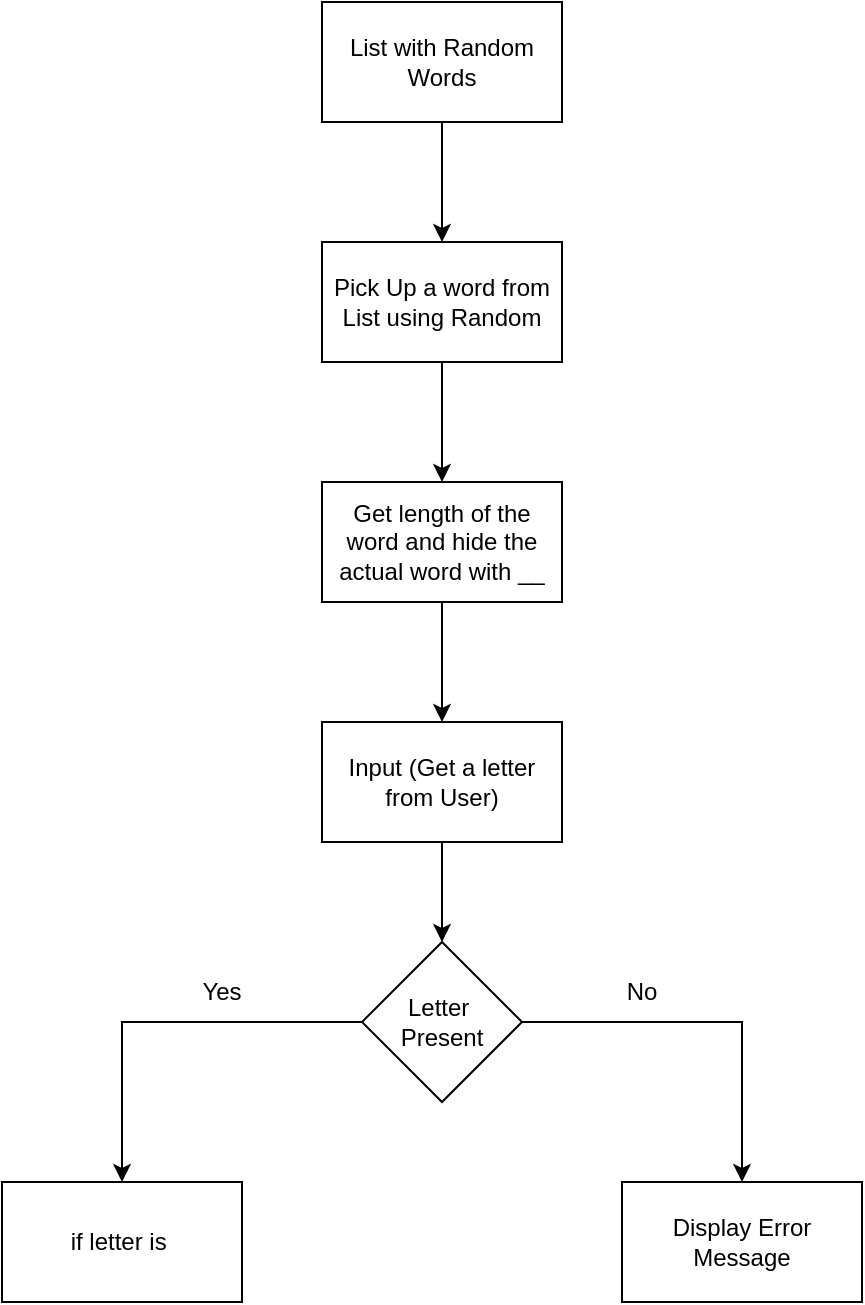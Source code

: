 <mxfile version="24.7.7">
  <diagram name="Page-1" id="haBLHc7afAAmo720C2v_">
    <mxGraphModel dx="1042" dy="629" grid="1" gridSize="10" guides="1" tooltips="1" connect="1" arrows="1" fold="1" page="1" pageScale="1" pageWidth="850" pageHeight="1100" math="0" shadow="0">
      <root>
        <mxCell id="0" />
        <mxCell id="1" parent="0" />
        <mxCell id="nMxCtmloANoPnTC-jH0R-10" style="edgeStyle=orthogonalEdgeStyle;rounded=0;orthogonalLoop=1;jettySize=auto;html=1;entryX=0.5;entryY=0;entryDx=0;entryDy=0;" edge="1" parent="1" source="nMxCtmloANoPnTC-jH0R-1" target="nMxCtmloANoPnTC-jH0R-2">
          <mxGeometry relative="1" as="geometry" />
        </mxCell>
        <mxCell id="nMxCtmloANoPnTC-jH0R-1" value="List with Random Words" style="rounded=0;whiteSpace=wrap;html=1;" vertex="1" parent="1">
          <mxGeometry x="310" y="60" width="120" height="60" as="geometry" />
        </mxCell>
        <mxCell id="nMxCtmloANoPnTC-jH0R-9" value="" style="edgeStyle=orthogonalEdgeStyle;rounded=0;orthogonalLoop=1;jettySize=auto;html=1;" edge="1" parent="1" source="nMxCtmloANoPnTC-jH0R-2" target="nMxCtmloANoPnTC-jH0R-3">
          <mxGeometry relative="1" as="geometry" />
        </mxCell>
        <mxCell id="nMxCtmloANoPnTC-jH0R-2" value="Pick Up a word from List using Random" style="rounded=0;whiteSpace=wrap;html=1;" vertex="1" parent="1">
          <mxGeometry x="310" y="180" width="120" height="60" as="geometry" />
        </mxCell>
        <mxCell id="nMxCtmloANoPnTC-jH0R-8" style="edgeStyle=orthogonalEdgeStyle;rounded=0;orthogonalLoop=1;jettySize=auto;html=1;" edge="1" parent="1" source="nMxCtmloANoPnTC-jH0R-3" target="nMxCtmloANoPnTC-jH0R-4">
          <mxGeometry relative="1" as="geometry" />
        </mxCell>
        <mxCell id="nMxCtmloANoPnTC-jH0R-3" value="Get length of the word and hide the actual word with __" style="rounded=0;whiteSpace=wrap;html=1;" vertex="1" parent="1">
          <mxGeometry x="310" y="300" width="120" height="60" as="geometry" />
        </mxCell>
        <mxCell id="nMxCtmloANoPnTC-jH0R-7" style="edgeStyle=orthogonalEdgeStyle;rounded=0;orthogonalLoop=1;jettySize=auto;html=1;entryX=0.5;entryY=0;entryDx=0;entryDy=0;" edge="1" parent="1" source="nMxCtmloANoPnTC-jH0R-4" target="nMxCtmloANoPnTC-jH0R-6">
          <mxGeometry relative="1" as="geometry" />
        </mxCell>
        <mxCell id="nMxCtmloANoPnTC-jH0R-4" value="Input (Get a letter from User)" style="rounded=0;whiteSpace=wrap;html=1;" vertex="1" parent="1">
          <mxGeometry x="310" y="420" width="120" height="60" as="geometry" />
        </mxCell>
        <mxCell id="nMxCtmloANoPnTC-jH0R-5" value="if letter is&amp;nbsp;" style="rounded=0;whiteSpace=wrap;html=1;" vertex="1" parent="1">
          <mxGeometry x="150" y="650" width="120" height="60" as="geometry" />
        </mxCell>
        <mxCell id="nMxCtmloANoPnTC-jH0R-11" style="edgeStyle=orthogonalEdgeStyle;rounded=0;orthogonalLoop=1;jettySize=auto;html=1;" edge="1" parent="1" source="nMxCtmloANoPnTC-jH0R-6" target="nMxCtmloANoPnTC-jH0R-5">
          <mxGeometry relative="1" as="geometry" />
        </mxCell>
        <mxCell id="nMxCtmloANoPnTC-jH0R-14" style="edgeStyle=orthogonalEdgeStyle;rounded=0;orthogonalLoop=1;jettySize=auto;html=1;entryX=0.5;entryY=0;entryDx=0;entryDy=0;" edge="1" parent="1" source="nMxCtmloANoPnTC-jH0R-6" target="nMxCtmloANoPnTC-jH0R-13">
          <mxGeometry relative="1" as="geometry" />
        </mxCell>
        <mxCell id="nMxCtmloANoPnTC-jH0R-6" value="Letter&amp;nbsp;&lt;div&gt;Present&lt;/div&gt;" style="rhombus;whiteSpace=wrap;html=1;" vertex="1" parent="1">
          <mxGeometry x="330" y="530" width="80" height="80" as="geometry" />
        </mxCell>
        <mxCell id="nMxCtmloANoPnTC-jH0R-12" value="Yes" style="text;html=1;align=center;verticalAlign=middle;whiteSpace=wrap;rounded=0;" vertex="1" parent="1">
          <mxGeometry x="230" y="540" width="60" height="30" as="geometry" />
        </mxCell>
        <mxCell id="nMxCtmloANoPnTC-jH0R-13" value="Display Error Message" style="rounded=0;whiteSpace=wrap;html=1;" vertex="1" parent="1">
          <mxGeometry x="460" y="650" width="120" height="60" as="geometry" />
        </mxCell>
        <mxCell id="nMxCtmloANoPnTC-jH0R-15" value="No" style="text;html=1;align=center;verticalAlign=middle;whiteSpace=wrap;rounded=0;" vertex="1" parent="1">
          <mxGeometry x="440" y="540" width="60" height="30" as="geometry" />
        </mxCell>
      </root>
    </mxGraphModel>
  </diagram>
</mxfile>
